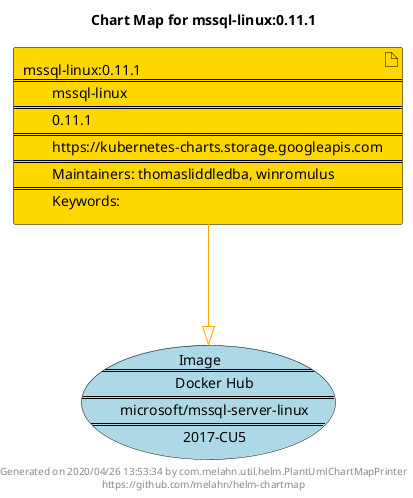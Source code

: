 @startuml
skinparam linetype ortho
skinparam backgroundColor white
skinparam usecaseBorderColor black
skinparam usecaseArrowColor LightSlateGray
skinparam artifactBorderColor black
skinparam artifactArrowColor LightSlateGray

title Chart Map for mssql-linux:0.11.1

'There is one referenced Helm Chart
artifact "mssql-linux:0.11.1\n====\n\tmssql-linux\n====\n\t0.11.1\n====\n\thttps://kubernetes-charts.storage.googleapis.com\n====\n\tMaintainers: thomasliddledba, winromulus\n====\n\tKeywords: " as mssql_linux_0_11_1 #Gold

'There is one referenced Docker Image
usecase "Image\n====\n\tDocker Hub\n====\n\tmicrosoft/mssql-server-linux\n====\n\t2017-CU5" as microsoft_mssql_server_linux_2017_CU5 #LightBlue

'Chart Dependencies
mssql_linux_0_11_1--[#orange]-|>microsoft_mssql_server_linux_2017_CU5

center footer Generated on 2020/04/26 13:53:34 by com.melahn.util.helm.PlantUmlChartMapPrinter\nhttps://github.com/melahn/helm-chartmap
@enduml
